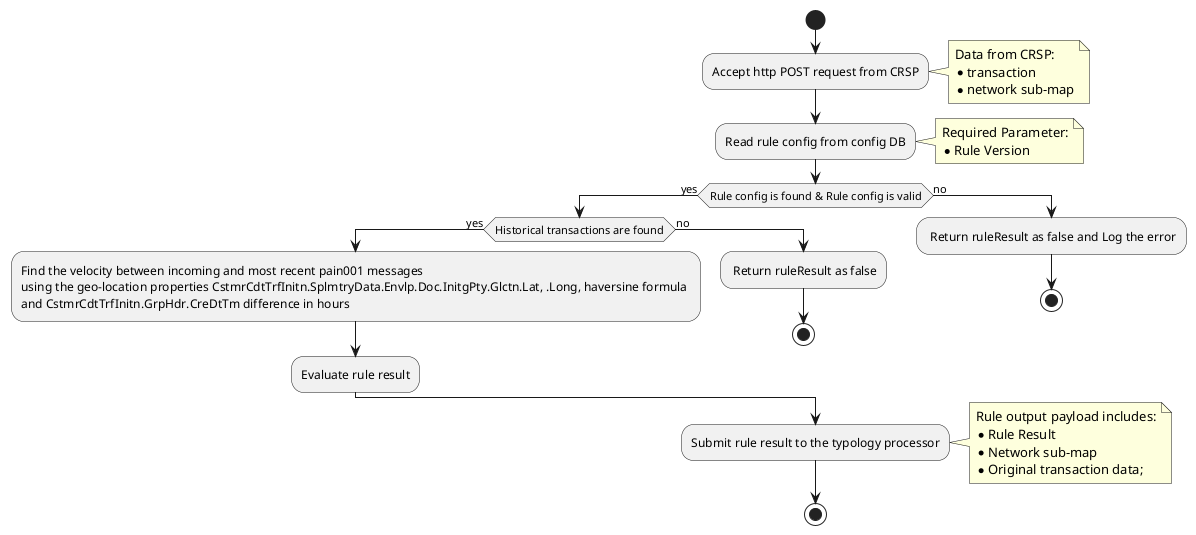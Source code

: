 @startuml
start
:Accept http POST request from CRSP;
 note right
            Data from CRSP:
            * transaction
            * network sub-map
        end note
:Read rule config from config DB;
 note right
            Required Parameter:
            * Rule Version
        end note
if (Rule config is found & Rule config is valid) then (yes)
  if (Historical transactions are found) then (yes)
   :Find the velocity between incoming and most recent pain001 messages
using the geo-location properties CstmrCdtTrfInitn.SplmtryData.Envlp.Doc.InitgPty.Glctn.Lat, .Long, haversine formula 
and CstmrCdtTrfInitn.GrpHdr.CreDtTm difference in hours;
    :Evaluate rule result;
  else (no)
   : Return ruleResult as false;
   stop
  endif
else (no)
  : Return ruleResult as false and Log the error;
  stop
endif
:Submit rule result to the typology processor;
note right
    Rule output payload includes:
    * Rule Result
    * Network sub-map
    * Original transaction data;
end note
stop
@enduml